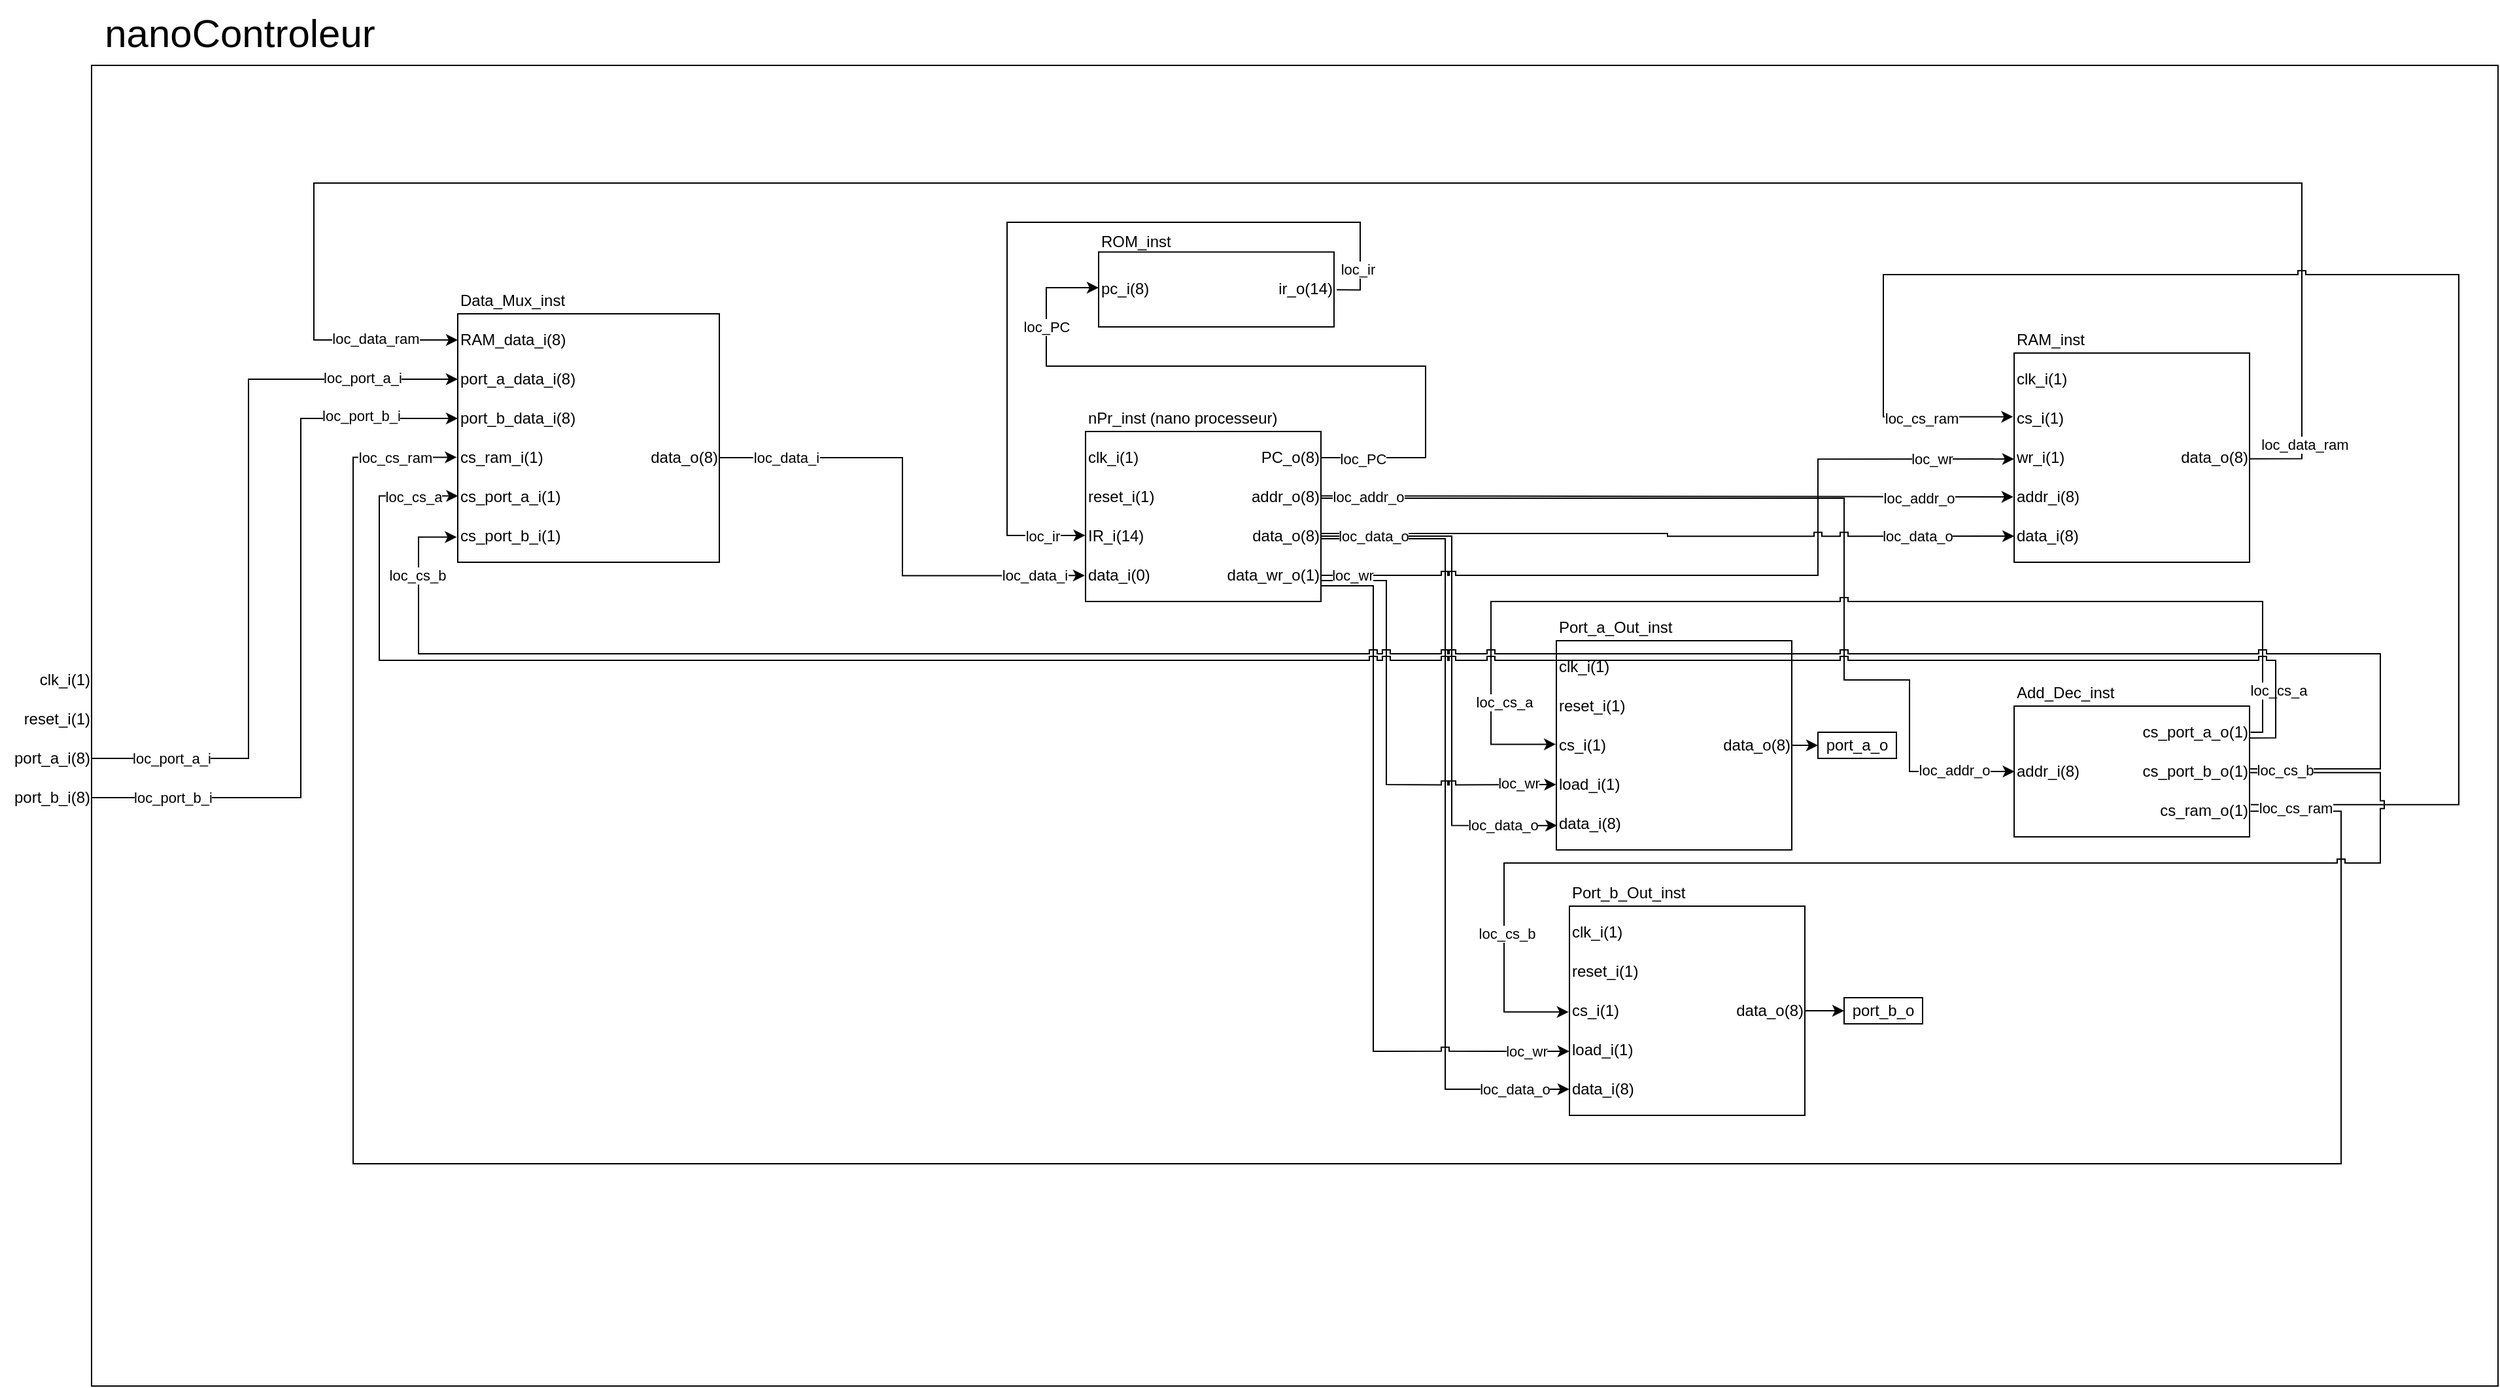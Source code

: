 <mxfile version="23.1.5" type="device">
  <diagram name="Page-1" id="jwIUeSGBcwA--1RXkkxF">
    <mxGraphModel dx="5884" dy="3225" grid="1" gridSize="10" guides="1" tooltips="1" connect="1" arrows="1" fold="1" page="1" pageScale="1" pageWidth="1169" pageHeight="827" math="0" shadow="0">
      <root>
        <mxCell id="0" />
        <mxCell id="1" parent="0" />
        <mxCell id="E9E0k4Lmu4292aCmrj8i-70" value="" style="whiteSpace=wrap;html=1;" vertex="1" parent="1">
          <mxGeometry x="-1050" y="-710" width="1840" height="1010" as="geometry" />
        </mxCell>
        <mxCell id="cXgWGchafQ5C-qkIUdc8-190" value="" style="group" parent="1" vertex="1" connectable="0">
          <mxGeometry x="-290" y="-450" width="180" height="150" as="geometry" />
        </mxCell>
        <mxCell id="cXgWGchafQ5C-qkIUdc8-164" value="" style="whiteSpace=wrap;html=1;" parent="cXgWGchafQ5C-qkIUdc8-190" vertex="1">
          <mxGeometry y="20" width="180" height="130" as="geometry" />
        </mxCell>
        <mxCell id="cXgWGchafQ5C-qkIUdc8-177" value="clk_i(1)" style="text;html=1;align=left;verticalAlign=middle;resizable=1;points=[];autosize=0;strokeColor=none;fillColor=none;movable=1;rotatable=1;deletable=1;editable=1;locked=0;connectable=1;" parent="cXgWGchafQ5C-qkIUdc8-190" vertex="1">
          <mxGeometry y="30" width="50" height="20" as="geometry" />
        </mxCell>
        <mxCell id="cXgWGchafQ5C-qkIUdc8-178" value="reset_i(1)" style="text;html=1;align=left;verticalAlign=middle;resizable=1;points=[];autosize=0;strokeColor=none;fillColor=none;movable=1;rotatable=1;deletable=1;editable=1;locked=0;connectable=1;" parent="cXgWGchafQ5C-qkIUdc8-190" vertex="1">
          <mxGeometry y="60" width="50" height="20" as="geometry" />
        </mxCell>
        <mxCell id="cXgWGchafQ5C-qkIUdc8-179" value="IR_i(14)" style="text;html=1;align=left;verticalAlign=middle;resizable=1;points=[];autosize=0;strokeColor=none;fillColor=none;movable=1;rotatable=1;deletable=1;editable=1;locked=0;connectable=1;" parent="cXgWGchafQ5C-qkIUdc8-190" vertex="1">
          <mxGeometry y="90" width="50" height="20" as="geometry" />
        </mxCell>
        <mxCell id="cXgWGchafQ5C-qkIUdc8-181" value="nPr_inst (nano processeur)" style="text;html=1;align=left;verticalAlign=middle;resizable=1;points=[];autosize=0;strokeColor=none;fillColor=none;movable=1;rotatable=1;deletable=1;editable=1;locked=0;connectable=1;" parent="cXgWGchafQ5C-qkIUdc8-190" vertex="1">
          <mxGeometry width="120" height="20" as="geometry" />
        </mxCell>
        <mxCell id="cXgWGchafQ5C-qkIUdc8-184" value="data_i(0)" style="text;html=1;align=left;verticalAlign=middle;resizable=1;points=[];autosize=0;strokeColor=none;fillColor=none;movable=1;rotatable=1;deletable=1;editable=1;locked=0;connectable=1;" parent="cXgWGchafQ5C-qkIUdc8-190" vertex="1">
          <mxGeometry y="120" width="70" height="20" as="geometry" />
        </mxCell>
        <mxCell id="cXgWGchafQ5C-qkIUdc8-185" value="PC_o(8)" style="text;html=1;align=right;verticalAlign=middle;resizable=1;points=[];autosize=0;strokeColor=none;fillColor=none;movable=1;rotatable=1;deletable=1;editable=1;locked=0;connectable=1;" parent="cXgWGchafQ5C-qkIUdc8-190" vertex="1">
          <mxGeometry x="90" y="30" width="90" height="20" as="geometry" />
        </mxCell>
        <mxCell id="cXgWGchafQ5C-qkIUdc8-186" value="addr_o(8)" style="text;html=1;align=right;verticalAlign=middle;resizable=1;points=[];autosize=0;strokeColor=none;fillColor=none;movable=1;rotatable=1;deletable=1;editable=1;locked=0;connectable=1;" parent="cXgWGchafQ5C-qkIUdc8-190" vertex="1">
          <mxGeometry x="90" y="60" width="90" height="20" as="geometry" />
        </mxCell>
        <mxCell id="OZgYHWr0lchqSJbdcPem-25" value="data_o(8)" style="text;html=1;align=right;verticalAlign=middle;resizable=1;points=[];autosize=0;strokeColor=none;fillColor=none;movable=1;rotatable=1;deletable=1;editable=1;locked=0;connectable=1;" parent="cXgWGchafQ5C-qkIUdc8-190" vertex="1">
          <mxGeometry x="90" y="90" width="90" height="20" as="geometry" />
        </mxCell>
        <mxCell id="OZgYHWr0lchqSJbdcPem-26" value="data_wr_o(1)" style="text;html=1;align=right;verticalAlign=middle;resizable=1;points=[];autosize=0;strokeColor=none;fillColor=none;movable=1;rotatable=1;deletable=1;editable=1;locked=0;connectable=1;" parent="cXgWGchafQ5C-qkIUdc8-190" vertex="1">
          <mxGeometry x="90" y="120" width="90" height="20" as="geometry" />
        </mxCell>
        <mxCell id="cXgWGchafQ5C-qkIUdc8-197" value="clk_i(1)" style="text;html=1;align=right;verticalAlign=middle;resizable=1;points=[];autosize=0;strokeColor=none;fillColor=none;movable=1;rotatable=1;deletable=1;editable=1;locked=0;connectable=1;" parent="1" vertex="1">
          <mxGeometry x="-1120" y="-250" width="70" height="20" as="geometry" />
        </mxCell>
        <mxCell id="cXgWGchafQ5C-qkIUdc8-198" value="reset_i(1)" style="text;html=1;align=right;verticalAlign=middle;resizable=1;points=[];autosize=0;strokeColor=none;fillColor=none;movable=1;rotatable=1;deletable=1;editable=1;locked=0;connectable=1;" parent="1" vertex="1">
          <mxGeometry x="-1110" y="-220" width="60" height="20" as="geometry" />
        </mxCell>
        <mxCell id="35" style="edgeStyle=orthogonalEdgeStyle;html=1;rounded=0;" parent="1" source="OZgYHWr0lchqSJbdcPem-23" target="OZgYHWr0lchqSJbdcPem-43" edge="1">
          <mxGeometry relative="1" as="geometry">
            <Array as="points">
              <mxPoint x="-930" y="-180" />
              <mxPoint x="-930" y="-470" />
            </Array>
          </mxGeometry>
        </mxCell>
        <mxCell id="37" value="loc_port_a_i" style="edgeLabel;html=1;align=center;verticalAlign=middle;resizable=0;points=[];" parent="35" vertex="1" connectable="0">
          <mxGeometry x="-0.908" relative="1" as="geometry">
            <mxPoint x="35" as="offset" />
          </mxGeometry>
        </mxCell>
        <mxCell id="39" value="loc_port_a_i" style="edgeLabel;html=1;align=center;verticalAlign=middle;resizable=0;points=[];" parent="35" vertex="1" connectable="0">
          <mxGeometry x="0.771" y="-2" relative="1" as="geometry">
            <mxPoint x="-8" y="-3" as="offset" />
          </mxGeometry>
        </mxCell>
        <mxCell id="OZgYHWr0lchqSJbdcPem-23" value="port_a_i(8)" style="text;html=1;align=right;verticalAlign=middle;resizable=1;points=[];autosize=0;strokeColor=none;fillColor=none;movable=1;rotatable=1;deletable=1;editable=1;locked=0;connectable=1;" parent="1" vertex="1">
          <mxGeometry x="-1110" y="-190" width="60" height="20" as="geometry" />
        </mxCell>
        <mxCell id="36" style="edgeStyle=orthogonalEdgeStyle;rounded=0;html=1;" parent="1" source="OZgYHWr0lchqSJbdcPem-24" target="OZgYHWr0lchqSJbdcPem-44" edge="1">
          <mxGeometry relative="1" as="geometry">
            <Array as="points">
              <mxPoint x="-890" y="-150" />
              <mxPoint x="-890" y="-440" />
            </Array>
          </mxGeometry>
        </mxCell>
        <mxCell id="38" value="loc_port_b_i" style="edgeLabel;html=1;align=center;verticalAlign=middle;resizable=0;points=[];" parent="36" vertex="1" connectable="0">
          <mxGeometry x="-0.87" relative="1" as="geometry">
            <mxPoint x="25" as="offset" />
          </mxGeometry>
        </mxCell>
        <mxCell id="40" value="loc_port_b_i" style="edgeLabel;html=1;align=center;verticalAlign=middle;resizable=0;points=[];" parent="36" vertex="1" connectable="0">
          <mxGeometry x="0.724" y="2" relative="1" as="geometry">
            <mxPoint x="4" as="offset" />
          </mxGeometry>
        </mxCell>
        <mxCell id="OZgYHWr0lchqSJbdcPem-24" value="port_b_i(8)" style="text;html=1;align=right;verticalAlign=middle;resizable=1;points=[];autosize=0;strokeColor=none;fillColor=none;movable=1;rotatable=1;deletable=1;editable=1;locked=0;connectable=1;" parent="1" vertex="1">
          <mxGeometry x="-1110" y="-160" width="60" height="20" as="geometry" />
        </mxCell>
        <mxCell id="OZgYHWr0lchqSJbdcPem-55" value="" style="group" parent="1" vertex="1" connectable="0">
          <mxGeometry x="-770" y="-540" width="200" height="210" as="geometry" />
        </mxCell>
        <mxCell id="OZgYHWr0lchqSJbdcPem-41" value="" style="whiteSpace=wrap;html=1;" parent="OZgYHWr0lchqSJbdcPem-55" vertex="1">
          <mxGeometry y="20" width="200" height="190" as="geometry" />
        </mxCell>
        <mxCell id="OZgYHWr0lchqSJbdcPem-42" value="RAM_data_i(8)" style="text;html=1;align=left;verticalAlign=middle;resizable=1;points=[];autosize=0;strokeColor=none;fillColor=none;movable=1;rotatable=1;deletable=1;editable=1;locked=0;connectable=1;" parent="OZgYHWr0lchqSJbdcPem-55" vertex="1">
          <mxGeometry y="30" width="100" height="20" as="geometry" />
        </mxCell>
        <mxCell id="OZgYHWr0lchqSJbdcPem-43" value="port_a_data_i(8)" style="text;html=1;align=left;verticalAlign=middle;resizable=1;points=[];autosize=0;strokeColor=none;fillColor=none;movable=1;rotatable=1;deletable=1;editable=1;locked=0;connectable=1;" parent="OZgYHWr0lchqSJbdcPem-55" vertex="1">
          <mxGeometry y="60" width="100" height="20" as="geometry" />
        </mxCell>
        <mxCell id="OZgYHWr0lchqSJbdcPem-44" value="port_b_data_i(8)" style="text;html=1;align=left;verticalAlign=middle;resizable=1;points=[];autosize=0;strokeColor=none;fillColor=none;movable=1;rotatable=1;deletable=1;editable=1;locked=0;connectable=1;" parent="OZgYHWr0lchqSJbdcPem-55" vertex="1">
          <mxGeometry y="90" width="100" height="20" as="geometry" />
        </mxCell>
        <mxCell id="OZgYHWr0lchqSJbdcPem-45" value="Data_Mux_inst" style="text;html=1;align=left;verticalAlign=middle;resizable=1;points=[];autosize=0;strokeColor=none;fillColor=none;movable=1;rotatable=1;deletable=1;editable=1;locked=0;connectable=1;" parent="OZgYHWr0lchqSJbdcPem-55" vertex="1">
          <mxGeometry width="133.333" height="20" as="geometry" />
        </mxCell>
        <mxCell id="OZgYHWr0lchqSJbdcPem-46" value="cs_ram_i(1)" style="text;html=1;align=left;verticalAlign=middle;resizable=1;points=[];autosize=0;strokeColor=none;fillColor=none;movable=1;rotatable=1;deletable=1;editable=1;locked=0;connectable=1;" parent="OZgYHWr0lchqSJbdcPem-55" vertex="1">
          <mxGeometry y="120" width="77.778" height="20" as="geometry" />
        </mxCell>
        <mxCell id="OZgYHWr0lchqSJbdcPem-49" value="data_o(8)" style="text;html=1;align=right;verticalAlign=middle;resizable=1;points=[];autosize=0;strokeColor=none;fillColor=none;movable=1;rotatable=1;deletable=1;editable=1;locked=0;connectable=1;" parent="OZgYHWr0lchqSJbdcPem-55" vertex="1">
          <mxGeometry x="100" y="120" width="100" height="20" as="geometry" />
        </mxCell>
        <mxCell id="OZgYHWr0lchqSJbdcPem-53" value="cs_port_a_i(1)" style="text;html=1;align=left;verticalAlign=middle;resizable=1;points=[];autosize=0;strokeColor=none;fillColor=none;movable=1;rotatable=1;deletable=1;editable=1;locked=0;connectable=1;" parent="OZgYHWr0lchqSJbdcPem-55" vertex="1">
          <mxGeometry y="150" width="100" height="20" as="geometry" />
        </mxCell>
        <mxCell id="OZgYHWr0lchqSJbdcPem-54" value="cs_port_b_i(1)" style="text;html=1;align=left;verticalAlign=middle;resizable=1;points=[];autosize=0;strokeColor=none;fillColor=none;movable=1;rotatable=1;deletable=1;editable=1;locked=0;connectable=1;" parent="OZgYHWr0lchqSJbdcPem-55" vertex="1">
          <mxGeometry y="180" width="100" height="20" as="geometry" />
        </mxCell>
        <mxCell id="OZgYHWr0lchqSJbdcPem-68" value="" style="group" parent="1" vertex="1" connectable="0">
          <mxGeometry x="70" y="-290" width="180" height="180" as="geometry" />
        </mxCell>
        <mxCell id="OZgYHWr0lchqSJbdcPem-69" value="" style="whiteSpace=wrap;html=1;" parent="OZgYHWr0lchqSJbdcPem-68" vertex="1">
          <mxGeometry y="20" width="180" height="160" as="geometry" />
        </mxCell>
        <mxCell id="OZgYHWr0lchqSJbdcPem-70" value="clk_i(1)" style="text;html=1;align=left;verticalAlign=middle;resizable=1;points=[];autosize=0;strokeColor=none;fillColor=none;movable=1;rotatable=1;deletable=1;editable=1;locked=0;connectable=1;" parent="OZgYHWr0lchqSJbdcPem-68" vertex="1">
          <mxGeometry y="30" width="50" height="20" as="geometry" />
        </mxCell>
        <mxCell id="OZgYHWr0lchqSJbdcPem-71" value="cs_i(1)" style="text;html=1;align=left;verticalAlign=middle;resizable=1;points=[];autosize=0;strokeColor=none;fillColor=none;movable=1;rotatable=1;deletable=1;editable=1;locked=0;connectable=1;" parent="OZgYHWr0lchqSJbdcPem-68" vertex="1">
          <mxGeometry y="90" width="50" height="20" as="geometry" />
        </mxCell>
        <mxCell id="OZgYHWr0lchqSJbdcPem-72" value="reset_i(1)" style="text;html=1;align=left;verticalAlign=middle;resizable=1;points=[];autosize=0;strokeColor=none;fillColor=none;movable=1;rotatable=1;deletable=1;editable=1;locked=0;connectable=1;" parent="OZgYHWr0lchqSJbdcPem-68" vertex="1">
          <mxGeometry y="60" width="50" height="20" as="geometry" />
        </mxCell>
        <mxCell id="OZgYHWr0lchqSJbdcPem-73" value="Port_a_Out_inst" style="text;html=1;align=left;verticalAlign=middle;resizable=1;points=[];autosize=0;strokeColor=none;fillColor=none;movable=1;rotatable=1;deletable=1;editable=1;locked=0;connectable=1;" parent="OZgYHWr0lchqSJbdcPem-68" vertex="1">
          <mxGeometry width="120" height="20" as="geometry" />
        </mxCell>
        <mxCell id="OZgYHWr0lchqSJbdcPem-74" value="load_i(1)" style="text;html=1;align=left;verticalAlign=middle;resizable=1;points=[];autosize=0;strokeColor=none;fillColor=none;movable=1;rotatable=1;deletable=1;editable=1;locked=0;connectable=1;" parent="OZgYHWr0lchqSJbdcPem-68" vertex="1">
          <mxGeometry y="120" width="70" height="20" as="geometry" />
        </mxCell>
        <mxCell id="OZgYHWr0lchqSJbdcPem-75" value="data_o(8)" style="text;html=1;align=right;verticalAlign=middle;resizable=1;points=[];autosize=0;strokeColor=none;fillColor=none;movable=1;rotatable=1;deletable=1;editable=1;locked=0;connectable=1;" parent="OZgYHWr0lchqSJbdcPem-68" vertex="1">
          <mxGeometry x="90" y="90" width="90" height="20" as="geometry" />
        </mxCell>
        <mxCell id="OZgYHWr0lchqSJbdcPem-76" value="data_i(8)" style="text;html=1;align=left;verticalAlign=middle;resizable=1;points=[];autosize=0;strokeColor=none;fillColor=none;movable=1;rotatable=1;deletable=1;editable=1;locked=0;connectable=1;" parent="OZgYHWr0lchqSJbdcPem-68" vertex="1">
          <mxGeometry y="150" width="70" height="20" as="geometry" />
        </mxCell>
        <mxCell id="OZgYHWr0lchqSJbdcPem-77" value="" style="group" parent="1" vertex="1" connectable="0">
          <mxGeometry x="80" y="-87" width="180" height="180" as="geometry" />
        </mxCell>
        <mxCell id="OZgYHWr0lchqSJbdcPem-78" value="" style="whiteSpace=wrap;html=1;" parent="OZgYHWr0lchqSJbdcPem-77" vertex="1">
          <mxGeometry y="20" width="180" height="160" as="geometry" />
        </mxCell>
        <mxCell id="OZgYHWr0lchqSJbdcPem-79" value="clk_i(1)" style="text;html=1;align=left;verticalAlign=middle;resizable=1;points=[];autosize=0;strokeColor=none;fillColor=none;movable=1;rotatable=1;deletable=1;editable=1;locked=0;connectable=1;" parent="OZgYHWr0lchqSJbdcPem-77" vertex="1">
          <mxGeometry y="30" width="50" height="20" as="geometry" />
        </mxCell>
        <mxCell id="OZgYHWr0lchqSJbdcPem-80" value="cs_i(1)" style="text;html=1;align=left;verticalAlign=middle;resizable=1;points=[];autosize=0;strokeColor=none;fillColor=none;movable=1;rotatable=1;deletable=1;editable=1;locked=0;connectable=1;" parent="OZgYHWr0lchqSJbdcPem-77" vertex="1">
          <mxGeometry y="90" width="50" height="20" as="geometry" />
        </mxCell>
        <mxCell id="OZgYHWr0lchqSJbdcPem-81" value="reset_i(1)" style="text;html=1;align=left;verticalAlign=middle;resizable=1;points=[];autosize=0;strokeColor=none;fillColor=none;movable=1;rotatable=1;deletable=1;editable=1;locked=0;connectable=1;" parent="OZgYHWr0lchqSJbdcPem-77" vertex="1">
          <mxGeometry y="60" width="50" height="20" as="geometry" />
        </mxCell>
        <mxCell id="OZgYHWr0lchqSJbdcPem-82" value="Port_b_Out_inst" style="text;html=1;align=left;verticalAlign=middle;resizable=1;points=[];autosize=0;strokeColor=none;fillColor=none;movable=1;rotatable=1;deletable=1;editable=1;locked=0;connectable=1;" parent="OZgYHWr0lchqSJbdcPem-77" vertex="1">
          <mxGeometry width="120" height="20" as="geometry" />
        </mxCell>
        <mxCell id="OZgYHWr0lchqSJbdcPem-83" value="load_i(1)" style="text;html=1;align=left;verticalAlign=middle;resizable=1;points=[];autosize=0;strokeColor=none;fillColor=none;movable=1;rotatable=1;deletable=1;editable=1;locked=0;connectable=1;" parent="OZgYHWr0lchqSJbdcPem-77" vertex="1">
          <mxGeometry y="120" width="70" height="20" as="geometry" />
        </mxCell>
        <mxCell id="OZgYHWr0lchqSJbdcPem-84" value="data_o(8)" style="text;html=1;align=right;verticalAlign=middle;resizable=1;points=[];autosize=0;strokeColor=none;fillColor=none;movable=1;rotatable=1;deletable=1;editable=1;locked=0;connectable=1;" parent="OZgYHWr0lchqSJbdcPem-77" vertex="1">
          <mxGeometry x="90" y="90" width="90" height="20" as="geometry" />
        </mxCell>
        <mxCell id="OZgYHWr0lchqSJbdcPem-85" value="data_i(8)" style="text;html=1;align=left;verticalAlign=middle;resizable=1;points=[];autosize=0;strokeColor=none;fillColor=none;movable=1;rotatable=1;deletable=1;editable=1;locked=0;connectable=1;" parent="OZgYHWr0lchqSJbdcPem-77" vertex="1">
          <mxGeometry y="150" width="70" height="20" as="geometry" />
        </mxCell>
        <mxCell id="OZgYHWr0lchqSJbdcPem-97" value="" style="group" parent="1" vertex="1" connectable="0">
          <mxGeometry x="420" y="-240" width="180" height="120" as="geometry" />
        </mxCell>
        <mxCell id="OZgYHWr0lchqSJbdcPem-87" value="" style="whiteSpace=wrap;html=1;" parent="OZgYHWr0lchqSJbdcPem-97" vertex="1">
          <mxGeometry y="20" width="180" height="100" as="geometry" />
        </mxCell>
        <mxCell id="OZgYHWr0lchqSJbdcPem-89" value="addr_i(8)" style="text;html=1;align=left;verticalAlign=middle;resizable=1;points=[];autosize=0;strokeColor=none;fillColor=none;movable=1;rotatable=1;deletable=1;editable=1;locked=0;connectable=1;" parent="OZgYHWr0lchqSJbdcPem-97" vertex="1">
          <mxGeometry y="60" width="50" height="20" as="geometry" />
        </mxCell>
        <mxCell id="OZgYHWr0lchqSJbdcPem-91" value="Add_Dec_inst" style="text;html=1;align=left;verticalAlign=middle;resizable=1;points=[];autosize=0;strokeColor=none;fillColor=none;movable=1;rotatable=1;deletable=1;editable=1;locked=0;connectable=1;" parent="OZgYHWr0lchqSJbdcPem-97" vertex="1">
          <mxGeometry width="120" height="20" as="geometry" />
        </mxCell>
        <mxCell id="OZgYHWr0lchqSJbdcPem-93" value="cs_port_a_o(1)" style="text;html=1;align=right;verticalAlign=middle;resizable=1;points=[];autosize=0;strokeColor=none;fillColor=none;movable=1;rotatable=1;deletable=1;editable=1;locked=0;connectable=1;" parent="OZgYHWr0lchqSJbdcPem-97" vertex="1">
          <mxGeometry x="90" y="30" width="90" height="20" as="geometry" />
        </mxCell>
        <mxCell id="OZgYHWr0lchqSJbdcPem-94" value="cs_port_b_o(1)" style="text;html=1;align=right;verticalAlign=middle;resizable=1;points=[];autosize=0;strokeColor=none;fillColor=none;movable=1;rotatable=1;deletable=1;editable=1;locked=0;connectable=1;" parent="OZgYHWr0lchqSJbdcPem-97" vertex="1">
          <mxGeometry x="90" y="60" width="90" height="20" as="geometry" />
        </mxCell>
        <mxCell id="OZgYHWr0lchqSJbdcPem-95" value="cs_ram_o(1)" style="text;html=1;align=right;verticalAlign=middle;resizable=1;points=[];autosize=0;strokeColor=none;fillColor=none;movable=1;rotatable=1;deletable=1;editable=1;locked=0;connectable=1;" parent="OZgYHWr0lchqSJbdcPem-97" vertex="1">
          <mxGeometry x="90" y="90" width="90" height="20" as="geometry" />
        </mxCell>
        <mxCell id="OZgYHWr0lchqSJbdcPem-27" value="" style="group" parent="1" vertex="1" connectable="0">
          <mxGeometry x="-280" y="-580" width="180" height="70" as="geometry" />
        </mxCell>
        <mxCell id="OZgYHWr0lchqSJbdcPem-28" value="" style="whiteSpace=wrap;html=1;" parent="OZgYHWr0lchqSJbdcPem-27" vertex="1">
          <mxGeometry y="12.727" width="180" height="57.273" as="geometry" />
        </mxCell>
        <mxCell id="OZgYHWr0lchqSJbdcPem-32" value="ROM_inst" style="text;html=1;align=left;verticalAlign=middle;resizable=1;points=[];autosize=0;strokeColor=none;fillColor=none;movable=1;rotatable=1;deletable=1;editable=1;locked=0;connectable=1;" parent="OZgYHWr0lchqSJbdcPem-27" vertex="1">
          <mxGeometry y="0.119" width="120" height="9.333" as="geometry" />
        </mxCell>
        <mxCell id="OZgYHWr0lchqSJbdcPem-38" value="pc_i(8)" style="text;html=1;align=left;verticalAlign=middle;resizable=1;points=[];autosize=0;strokeColor=none;fillColor=none;movable=1;rotatable=1;deletable=1;editable=1;locked=0;connectable=1;" parent="OZgYHWr0lchqSJbdcPem-27" vertex="1">
          <mxGeometry y="31.36" width="60" height="20" as="geometry" />
        </mxCell>
        <mxCell id="OZgYHWr0lchqSJbdcPem-39" value="ir_o(14)" style="text;html=1;align=right;verticalAlign=middle;resizable=1;points=[];autosize=0;strokeColor=none;fillColor=none;movable=1;rotatable=1;deletable=1;editable=1;locked=0;connectable=1;" parent="OZgYHWr0lchqSJbdcPem-27" vertex="1">
          <mxGeometry x="90" y="31.36" width="90" height="20" as="geometry" />
        </mxCell>
        <mxCell id="OZgYHWr0lchqSJbdcPem-103" style="edgeStyle=orthogonalEdgeStyle;rounded=0;orthogonalLoop=1;jettySize=auto;html=1;entryX=0;entryY=0.432;entryDx=0;entryDy=0;entryPerimeter=0;" parent="1" source="cXgWGchafQ5C-qkIUdc8-185" target="OZgYHWr0lchqSJbdcPem-38" edge="1">
          <mxGeometry relative="1" as="geometry">
            <Array as="points">
              <mxPoint x="-30" y="-410" />
              <mxPoint x="-30" y="-480" />
              <mxPoint x="-320" y="-480" />
              <mxPoint x="-320" y="-540" />
            </Array>
          </mxGeometry>
        </mxCell>
        <mxCell id="24" value="loc_PC" style="edgeLabel;html=1;align=center;verticalAlign=middle;resizable=0;points=[];" parent="OZgYHWr0lchqSJbdcPem-103" vertex="1" connectable="0">
          <mxGeometry x="-0.884" y="-1" relative="1" as="geometry">
            <mxPoint as="offset" />
          </mxGeometry>
        </mxCell>
        <mxCell id="32" value="loc_PC" style="edgeLabel;html=1;align=center;verticalAlign=middle;resizable=0;points=[];" parent="OZgYHWr0lchqSJbdcPem-103" vertex="1" connectable="0">
          <mxGeometry x="0.896" relative="1" as="geometry">
            <mxPoint x="-12" y="30" as="offset" />
          </mxGeometry>
        </mxCell>
        <mxCell id="OZgYHWr0lchqSJbdcPem-104" style="edgeStyle=orthogonalEdgeStyle;rounded=0;orthogonalLoop=1;jettySize=auto;html=1;entryX=-0.004;entryY=0.474;entryDx=0;entryDy=0;entryPerimeter=0;exitX=1.023;exitY=0.516;exitDx=0;exitDy=0;exitPerimeter=0;" parent="1" source="OZgYHWr0lchqSJbdcPem-39" target="cXgWGchafQ5C-qkIUdc8-179" edge="1">
          <mxGeometry relative="1" as="geometry">
            <Array as="points">
              <mxPoint x="-80" y="-538" />
              <mxPoint x="-80" y="-590" />
              <mxPoint x="-350" y="-590" />
              <mxPoint x="-350" y="-350" />
            </Array>
          </mxGeometry>
        </mxCell>
        <mxCell id="26" value="loc_ir" style="edgeLabel;html=1;align=center;verticalAlign=middle;resizable=0;points=[];" parent="OZgYHWr0lchqSJbdcPem-104" vertex="1" connectable="0">
          <mxGeometry x="0.897" relative="1" as="geometry">
            <mxPoint as="offset" />
          </mxGeometry>
        </mxCell>
        <mxCell id="33" value="loc_ir" style="edgeLabel;html=1;align=center;verticalAlign=middle;resizable=0;points=[];" parent="OZgYHWr0lchqSJbdcPem-104" vertex="1" connectable="0">
          <mxGeometry x="-0.894" y="2" relative="1" as="geometry">
            <mxPoint as="offset" />
          </mxGeometry>
        </mxCell>
        <mxCell id="OZgYHWr0lchqSJbdcPem-56" value="" style="group" parent="1" vertex="1" connectable="0">
          <mxGeometry x="420" y="-510" width="180" height="180" as="geometry" />
        </mxCell>
        <mxCell id="OZgYHWr0lchqSJbdcPem-57" value="" style="whiteSpace=wrap;html=1;" parent="OZgYHWr0lchqSJbdcPem-56" vertex="1">
          <mxGeometry y="20" width="180" height="160" as="geometry" />
        </mxCell>
        <mxCell id="OZgYHWr0lchqSJbdcPem-58" value="clk_i(1)" style="text;html=1;align=left;verticalAlign=middle;resizable=1;points=[];autosize=0;strokeColor=none;fillColor=none;movable=1;rotatable=1;deletable=1;editable=1;locked=0;connectable=1;" parent="OZgYHWr0lchqSJbdcPem-56" vertex="1">
          <mxGeometry y="30" width="50" height="20" as="geometry" />
        </mxCell>
        <mxCell id="OZgYHWr0lchqSJbdcPem-59" value="cs_i(1)" style="text;html=1;align=left;verticalAlign=middle;resizable=1;points=[];autosize=0;strokeColor=none;fillColor=none;movable=1;rotatable=1;deletable=1;editable=1;locked=0;connectable=1;" parent="OZgYHWr0lchqSJbdcPem-56" vertex="1">
          <mxGeometry y="60" width="50" height="20" as="geometry" />
        </mxCell>
        <mxCell id="OZgYHWr0lchqSJbdcPem-60" value="wr_i(1)" style="text;html=1;align=left;verticalAlign=middle;resizable=1;points=[];autosize=0;strokeColor=none;fillColor=none;movable=1;rotatable=1;deletable=1;editable=1;locked=0;connectable=1;" parent="OZgYHWr0lchqSJbdcPem-56" vertex="1">
          <mxGeometry y="90" width="50" height="20" as="geometry" />
        </mxCell>
        <mxCell id="OZgYHWr0lchqSJbdcPem-61" value="RAM_inst" style="text;html=1;align=left;verticalAlign=middle;resizable=1;points=[];autosize=0;strokeColor=none;fillColor=none;movable=1;rotatable=1;deletable=1;editable=1;locked=0;connectable=1;" parent="OZgYHWr0lchqSJbdcPem-56" vertex="1">
          <mxGeometry width="120" height="20" as="geometry" />
        </mxCell>
        <mxCell id="OZgYHWr0lchqSJbdcPem-62" value="addr_i(8)" style="text;html=1;align=left;verticalAlign=middle;resizable=1;points=[];autosize=0;strokeColor=none;fillColor=none;movable=1;rotatable=1;deletable=1;editable=1;locked=0;connectable=1;" parent="OZgYHWr0lchqSJbdcPem-56" vertex="1">
          <mxGeometry y="120" width="70" height="20" as="geometry" />
        </mxCell>
        <mxCell id="OZgYHWr0lchqSJbdcPem-65" value="data_o(8)" style="text;html=1;align=right;verticalAlign=middle;resizable=1;points=[];autosize=0;strokeColor=none;fillColor=none;movable=1;rotatable=1;deletable=1;editable=1;locked=0;connectable=1;" parent="OZgYHWr0lchqSJbdcPem-56" vertex="1">
          <mxGeometry x="90" y="90" width="90" height="20" as="geometry" />
        </mxCell>
        <mxCell id="OZgYHWr0lchqSJbdcPem-67" value="data_i(8)" style="text;html=1;align=left;verticalAlign=middle;resizable=1;points=[];autosize=0;strokeColor=none;fillColor=none;movable=1;rotatable=1;deletable=1;editable=1;locked=0;connectable=1;" parent="OZgYHWr0lchqSJbdcPem-56" vertex="1">
          <mxGeometry y="150" width="70" height="20" as="geometry" />
        </mxCell>
        <mxCell id="OZgYHWr0lchqSJbdcPem-106" style="edgeStyle=orthogonalEdgeStyle;rounded=0;orthogonalLoop=1;jettySize=auto;html=1;exitX=0.999;exitY=0.46;exitDx=0;exitDy=0;exitPerimeter=0;entryX=-0.008;entryY=0.5;entryDx=0;entryDy=0;entryPerimeter=0;jumpStyle=sharp;" parent="1" source="cXgWGchafQ5C-qkIUdc8-186" target="OZgYHWr0lchqSJbdcPem-62" edge="1">
          <mxGeometry relative="1" as="geometry">
            <mxPoint x="-99.52" y="-379.99" as="sourcePoint" />
            <mxPoint x="420" y="-320" as="targetPoint" />
            <Array as="points">
              <mxPoint x="155" y="-381" />
              <mxPoint x="419" y="-380" />
            </Array>
          </mxGeometry>
        </mxCell>
        <mxCell id="48" value="loc_addr_o" style="edgeLabel;html=1;align=center;verticalAlign=middle;resizable=0;points=[];" parent="OZgYHWr0lchqSJbdcPem-106" vertex="1" connectable="0">
          <mxGeometry x="0.726" y="-1" relative="1" as="geometry">
            <mxPoint as="offset" />
          </mxGeometry>
        </mxCell>
        <mxCell id="OZgYHWr0lchqSJbdcPem-107" style="edgeStyle=orthogonalEdgeStyle;rounded=0;orthogonalLoop=1;jettySize=auto;html=1;entryX=0.006;entryY=0.5;entryDx=0;entryDy=0;entryPerimeter=0;jumpStyle=sharp;" parent="1" source="cXgWGchafQ5C-qkIUdc8-186" target="OZgYHWr0lchqSJbdcPem-89" edge="1">
          <mxGeometry relative="1" as="geometry">
            <mxPoint x="-100" y="-346" as="sourcePoint" />
            <mxPoint x="430" y="-170" as="targetPoint" />
            <Array as="points">
              <mxPoint x="290" y="-379" />
              <mxPoint x="290" y="-240" />
              <mxPoint x="340" y="-240" />
              <mxPoint x="340" y="-170" />
            </Array>
          </mxGeometry>
        </mxCell>
        <mxCell id="30" value="loc_addr_o" style="edgeLabel;html=1;align=center;verticalAlign=middle;resizable=0;points=[];" parent="OZgYHWr0lchqSJbdcPem-107" vertex="1" connectable="0">
          <mxGeometry x="-0.902" y="-1" relative="1" as="geometry">
            <mxPoint y="-2" as="offset" />
          </mxGeometry>
        </mxCell>
        <mxCell id="66" value="loc_addr_o" style="edgeLabel;html=1;align=center;verticalAlign=middle;resizable=0;points=[];" parent="OZgYHWr0lchqSJbdcPem-107" vertex="1" connectable="0">
          <mxGeometry x="0.841" y="-1" relative="1" as="geometry">
            <mxPoint x="12" y="-2" as="offset" />
          </mxGeometry>
        </mxCell>
        <mxCell id="OZgYHWr0lchqSJbdcPem-109" style="edgeStyle=orthogonalEdgeStyle;rounded=0;orthogonalLoop=1;jettySize=auto;html=1;entryX=-0.008;entryY=0.509;entryDx=0;entryDy=0;entryPerimeter=0;" parent="1" source="OZgYHWr0lchqSJbdcPem-49" target="cXgWGchafQ5C-qkIUdc8-184" edge="1">
          <mxGeometry relative="1" as="geometry" />
        </mxCell>
        <mxCell id="28" value="loc_data_i" style="edgeLabel;html=1;align=center;verticalAlign=middle;resizable=0;points=[];" parent="OZgYHWr0lchqSJbdcPem-109" vertex="1" connectable="0">
          <mxGeometry x="0.74" y="-1" relative="1" as="geometry">
            <mxPoint x="9" y="-1" as="offset" />
          </mxGeometry>
        </mxCell>
        <mxCell id="41" value="loc_data_i" style="edgeLabel;html=1;align=center;verticalAlign=middle;resizable=0;points=[];" parent="OZgYHWr0lchqSJbdcPem-109" vertex="1" connectable="0">
          <mxGeometry x="-0.726" relative="1" as="geometry">
            <mxPoint as="offset" />
          </mxGeometry>
        </mxCell>
        <mxCell id="OZgYHWr0lchqSJbdcPem-113" style="edgeStyle=orthogonalEdgeStyle;rounded=0;orthogonalLoop=1;jettySize=auto;html=1;entryX=0.009;entryY=0.567;entryDx=0;entryDy=0;entryPerimeter=0;" parent="1" source="OZgYHWr0lchqSJbdcPem-25" target="OZgYHWr0lchqSJbdcPem-76" edge="1">
          <mxGeometry relative="1" as="geometry">
            <Array as="points">
              <mxPoint x="-10" y="-350" />
              <mxPoint x="-10" y="-129" />
            </Array>
          </mxGeometry>
        </mxCell>
        <mxCell id="55" value="loc_data_o" style="edgeLabel;html=1;align=center;verticalAlign=middle;resizable=0;points=[];" parent="OZgYHWr0lchqSJbdcPem-113" vertex="1" connectable="0">
          <mxGeometry x="0.804" y="-1" relative="1" as="geometry">
            <mxPoint x="-2" y="-2" as="offset" />
          </mxGeometry>
        </mxCell>
        <mxCell id="OZgYHWr0lchqSJbdcPem-114" style="edgeStyle=orthogonalEdgeStyle;rounded=0;orthogonalLoop=1;jettySize=auto;html=1;entryX=-0.001;entryY=0.524;entryDx=0;entryDy=0;entryPerimeter=0;" parent="1" target="OZgYHWr0lchqSJbdcPem-85" edge="1">
          <mxGeometry relative="1" as="geometry">
            <mxPoint x="-110" y="-348" as="sourcePoint" />
            <mxPoint x="79.79" y="64.36" as="targetPoint" />
            <Array as="points">
              <mxPoint x="-15" y="-348" />
              <mxPoint x="-15" y="73" />
              <mxPoint x="80" y="73" />
            </Array>
          </mxGeometry>
        </mxCell>
        <mxCell id="65" value="loc_data_o" style="edgeLabel;html=1;align=center;verticalAlign=middle;resizable=0;points=[];" parent="OZgYHWr0lchqSJbdcPem-114" vertex="1" connectable="0">
          <mxGeometry x="0.89" y="1" relative="1" as="geometry">
            <mxPoint x="-9" y="1" as="offset" />
          </mxGeometry>
        </mxCell>
        <mxCell id="OZgYHWr0lchqSJbdcPem-115" style="edgeStyle=orthogonalEdgeStyle;rounded=0;orthogonalLoop=1;jettySize=auto;html=1;entryX=-0.001;entryY=0.553;entryDx=0;entryDy=0;entryPerimeter=0;jumpStyle=sharp;" parent="1" source="OZgYHWr0lchqSJbdcPem-26" target="OZgYHWr0lchqSJbdcPem-60" edge="1">
          <mxGeometry relative="1" as="geometry">
            <Array as="points">
              <mxPoint x="270" y="-320" />
              <mxPoint x="270" y="-409" />
            </Array>
          </mxGeometry>
        </mxCell>
        <mxCell id="47" value="loc_wr" style="edgeLabel;html=1;align=center;verticalAlign=middle;resizable=0;points=[];" parent="OZgYHWr0lchqSJbdcPem-115" vertex="1" connectable="0">
          <mxGeometry x="0.796" relative="1" as="geometry">
            <mxPoint as="offset" />
          </mxGeometry>
        </mxCell>
        <mxCell id="2" style="edgeStyle=orthogonalEdgeStyle;html=1;jumpStyle=sharp;rounded=0;entryX=0.001;entryY=0.503;entryDx=0;entryDy=0;entryPerimeter=0;" parent="1" target="OZgYHWr0lchqSJbdcPem-67" edge="1">
          <mxGeometry relative="1" as="geometry">
            <mxPoint x="-110" y="-352.0" as="sourcePoint" />
            <mxPoint x="420" y="-350" as="targetPoint" />
            <Array as="points">
              <mxPoint x="155" y="-352" />
              <mxPoint x="155" y="-350" />
            </Array>
          </mxGeometry>
        </mxCell>
        <mxCell id="29" value="loc_data_o" style="edgeLabel;html=1;align=center;verticalAlign=middle;resizable=0;points=[];" parent="2" vertex="1" connectable="0">
          <mxGeometry x="-0.877" relative="1" as="geometry">
            <mxPoint x="7" y="2" as="offset" />
          </mxGeometry>
        </mxCell>
        <mxCell id="49" value="loc_data_o" style="edgeLabel;html=1;align=center;verticalAlign=middle;resizable=0;points=[];" parent="2" vertex="1" connectable="0">
          <mxGeometry x="0.722" relative="1" as="geometry">
            <mxPoint as="offset" />
          </mxGeometry>
        </mxCell>
        <mxCell id="12" style="edgeStyle=orthogonalEdgeStyle;rounded=0;jumpStyle=sharp;html=1;entryX=-0.003;entryY=0.53;entryDx=0;entryDy=0;entryPerimeter=0;" parent="1" target="OZgYHWr0lchqSJbdcPem-74" edge="1">
          <mxGeometry relative="1" as="geometry">
            <mxPoint x="-110" y="-316" as="sourcePoint" />
            <mxPoint x="70.91" y="-157.02" as="targetPoint" />
            <Array as="points">
              <mxPoint x="-60" y="-316" />
              <mxPoint x="-60" y="-160" />
              <mxPoint x="70" y="-160" />
            </Array>
          </mxGeometry>
        </mxCell>
        <mxCell id="31" value="loc_wr" style="edgeLabel;html=1;align=center;verticalAlign=middle;resizable=0;points=[];" parent="12" vertex="1" connectable="0">
          <mxGeometry x="-0.901" y="-1" relative="1" as="geometry">
            <mxPoint x="7" y="-5" as="offset" />
          </mxGeometry>
        </mxCell>
        <mxCell id="53" value="loc_wr" style="edgeLabel;html=1;align=center;verticalAlign=middle;resizable=0;points=[];" parent="12" vertex="1" connectable="0">
          <mxGeometry x="0.738" y="1" relative="1" as="geometry">
            <mxPoint x="14" as="offset" />
          </mxGeometry>
        </mxCell>
        <mxCell id="13" style="edgeStyle=orthogonalEdgeStyle;rounded=0;jumpStyle=sharp;html=1;entryX=-0.001;entryY=0.54;entryDx=0;entryDy=0;entryPerimeter=0;" parent="1" target="OZgYHWr0lchqSJbdcPem-83" edge="1">
          <mxGeometry relative="1" as="geometry">
            <mxPoint x="-110" y="-312" as="sourcePoint" />
            <mxPoint x="80" y="40" as="targetPoint" />
            <Array as="points">
              <mxPoint x="-70" y="-312" />
              <mxPoint x="-70" y="44" />
              <mxPoint x="80" y="44" />
            </Array>
          </mxGeometry>
        </mxCell>
        <mxCell id="64" value="loc_wr" style="edgeLabel;html=1;align=center;verticalAlign=middle;resizable=0;points=[];" parent="13" vertex="1" connectable="0">
          <mxGeometry x="0.807" relative="1" as="geometry">
            <mxPoint x="19" as="offset" />
          </mxGeometry>
        </mxCell>
        <mxCell id="14" style="edgeStyle=orthogonalEdgeStyle;rounded=0;jumpStyle=sharp;html=1;exitX=1.003;exitY=0.541;exitDx=0;exitDy=0;exitPerimeter=0;" parent="1" source="OZgYHWr0lchqSJbdcPem-65" target="OZgYHWr0lchqSJbdcPem-42" edge="1">
          <mxGeometry relative="1" as="geometry">
            <Array as="points">
              <mxPoint x="640" y="-409" />
              <mxPoint x="640" y="-620" />
              <mxPoint x="-880" y="-620" />
              <mxPoint x="-880" y="-500" />
            </Array>
          </mxGeometry>
        </mxCell>
        <mxCell id="34" value="loc_data_ram" style="edgeLabel;html=1;align=center;verticalAlign=middle;resizable=0;points=[];" parent="14" vertex="1" connectable="0">
          <mxGeometry x="0.937" y="1" relative="1" as="geometry">
            <mxPoint as="offset" />
          </mxGeometry>
        </mxCell>
        <mxCell id="50" value="loc_data_ram" style="edgeLabel;html=1;align=center;verticalAlign=middle;resizable=0;points=[];" parent="14" vertex="1" connectable="0">
          <mxGeometry x="-0.927" y="-2" relative="1" as="geometry">
            <mxPoint y="22" as="offset" />
          </mxGeometry>
        </mxCell>
        <mxCell id="17" style="edgeStyle=orthogonalEdgeStyle;rounded=0;jumpStyle=sharp;html=1;entryX=-0.01;entryY=0.486;entryDx=0;entryDy=0;entryPerimeter=0;exitX=1.008;exitY=0.521;exitDx=0;exitDy=0;exitPerimeter=0;" parent="1" source="OZgYHWr0lchqSJbdcPem-95" target="OZgYHWr0lchqSJbdcPem-46" edge="1">
          <mxGeometry relative="1" as="geometry">
            <Array as="points">
              <mxPoint x="670" y="-140" />
              <mxPoint x="670" y="130" />
              <mxPoint x="-850" y="130" />
              <mxPoint x="-850" y="-410" />
            </Array>
          </mxGeometry>
        </mxCell>
        <mxCell id="42" value="loc_cs_ram" style="edgeLabel;html=1;align=center;verticalAlign=middle;resizable=0;points=[];" parent="17" vertex="1" connectable="0">
          <mxGeometry x="0.946" y="1" relative="1" as="geometry">
            <mxPoint x="19" y="1" as="offset" />
          </mxGeometry>
        </mxCell>
        <mxCell id="18" style="edgeStyle=orthogonalEdgeStyle;rounded=0;jumpStyle=sharp;html=1;entryX=-0.016;entryY=0.436;entryDx=0;entryDy=0;entryPerimeter=0;exitX=1.011;exitY=0.269;exitDx=0;exitDy=0;exitPerimeter=0;" parent="1" source="OZgYHWr0lchqSJbdcPem-95" target="OZgYHWr0lchqSJbdcPem-59" edge="1">
          <mxGeometry relative="1" as="geometry">
            <Array as="points">
              <mxPoint x="760" y="-145" />
              <mxPoint x="760" y="-550" />
              <mxPoint x="320" y="-550" />
              <mxPoint x="320" y="-441" />
            </Array>
          </mxGeometry>
        </mxCell>
        <mxCell id="46" value="loc_cs_ram" style="edgeLabel;html=1;align=center;verticalAlign=middle;resizable=0;points=[];" parent="18" vertex="1" connectable="0">
          <mxGeometry x="0.875" y="1" relative="1" as="geometry">
            <mxPoint x="5" y="2" as="offset" />
          </mxGeometry>
        </mxCell>
        <mxCell id="70" value="loc_cs_ram" style="edgeLabel;html=1;align=center;verticalAlign=middle;resizable=0;points=[];" parent="18" vertex="1" connectable="0">
          <mxGeometry x="-0.963" y="-2" relative="1" as="geometry">
            <mxPoint x="11" as="offset" />
          </mxGeometry>
        </mxCell>
        <mxCell id="20" style="edgeStyle=orthogonalEdgeStyle;rounded=0;jumpStyle=sharp;html=1;entryX=-0.009;entryY=0.461;entryDx=0;entryDy=0;entryPerimeter=0;exitX=1.009;exitY=0.5;exitDx=0;exitDy=0;exitPerimeter=0;" parent="1" source="OZgYHWr0lchqSJbdcPem-93" target="OZgYHWr0lchqSJbdcPem-71" edge="1">
          <mxGeometry relative="1" as="geometry">
            <Array as="points">
              <mxPoint x="610" y="-200" />
              <mxPoint x="610" y="-300" />
              <mxPoint x="20" y="-300" />
              <mxPoint x="20" y="-191" />
            </Array>
          </mxGeometry>
        </mxCell>
        <mxCell id="52" value="loc_cs_a" style="edgeLabel;html=1;align=center;verticalAlign=middle;resizable=0;points=[];" parent="20" vertex="1" connectable="0">
          <mxGeometry x="0.809" relative="1" as="geometry">
            <mxPoint x="10" as="offset" />
          </mxGeometry>
        </mxCell>
        <mxCell id="67" value="loc_cs_a" style="edgeLabel;html=1;align=center;verticalAlign=middle;resizable=0;points=[];" parent="20" vertex="1" connectable="0">
          <mxGeometry x="-0.917" y="1" relative="1" as="geometry">
            <mxPoint x="13" y="-6" as="offset" />
          </mxGeometry>
        </mxCell>
        <mxCell id="21" style="edgeStyle=orthogonalEdgeStyle;rounded=0;jumpStyle=sharp;html=1;entryX=-0.012;entryY=0.547;entryDx=0;entryDy=0;entryPerimeter=0;exitX=1.007;exitY=0.546;exitDx=0;exitDy=0;exitPerimeter=0;" parent="1" source="OZgYHWr0lchqSJbdcPem-94" target="OZgYHWr0lchqSJbdcPem-80" edge="1">
          <mxGeometry relative="1" as="geometry">
            <Array as="points">
              <mxPoint x="700" y="-169" />
              <mxPoint x="700" y="-100" />
              <mxPoint x="30" y="-100" />
              <mxPoint x="30" y="14" />
            </Array>
          </mxGeometry>
        </mxCell>
        <mxCell id="63" value="loc_cs_b" style="edgeLabel;html=1;align=center;verticalAlign=middle;resizable=0;points=[];" parent="21" vertex="1" connectable="0">
          <mxGeometry x="0.781" y="2" relative="1" as="geometry">
            <mxPoint as="offset" />
          </mxGeometry>
        </mxCell>
        <mxCell id="22" style="edgeStyle=orthogonalEdgeStyle;rounded=0;jumpStyle=sharp;html=1;entryX=0.002;entryY=0.463;entryDx=0;entryDy=0;entryPerimeter=0;exitX=0.994;exitY=0.467;exitDx=0;exitDy=0;exitPerimeter=0;" parent="1" target="OZgYHWr0lchqSJbdcPem-53" edge="1">
          <mxGeometry relative="1" as="geometry">
            <mxPoint x="599.46" y="-195.66" as="sourcePoint" />
            <mxPoint x="-800" y="-315" as="targetPoint" />
            <Array as="points">
              <mxPoint x="620" y="-196" />
              <mxPoint x="620" y="-255" />
              <mxPoint x="-830" y="-255" />
              <mxPoint x="-830" y="-381" />
            </Array>
          </mxGeometry>
        </mxCell>
        <mxCell id="43" value="loc_cs_a" style="edgeLabel;html=1;align=center;verticalAlign=middle;resizable=0;points=[];" parent="22" vertex="1" connectable="0">
          <mxGeometry x="0.954" y="-1" relative="1" as="geometry">
            <mxPoint x="5" y="-1" as="offset" />
          </mxGeometry>
        </mxCell>
        <mxCell id="23" style="edgeStyle=orthogonalEdgeStyle;rounded=0;jumpStyle=sharp;html=1;entryX=-0.008;entryY=0.539;entryDx=0;entryDy=0;entryPerimeter=0;exitX=1.007;exitY=0.402;exitDx=0;exitDy=0;exitPerimeter=0;" parent="1" source="OZgYHWr0lchqSJbdcPem-94" target="OZgYHWr0lchqSJbdcPem-54" edge="1">
          <mxGeometry relative="1" as="geometry">
            <Array as="points">
              <mxPoint x="700" y="-172" />
              <mxPoint x="700" y="-260" />
              <mxPoint x="-800" y="-260" />
              <mxPoint x="-800" y="-349" />
            </Array>
          </mxGeometry>
        </mxCell>
        <mxCell id="44" value="loc_cs_b" style="edgeLabel;html=1;align=center;verticalAlign=middle;resizable=0;points=[];" parent="23" vertex="1" connectable="0">
          <mxGeometry x="0.9" y="1" relative="1" as="geometry">
            <mxPoint y="-32" as="offset" />
          </mxGeometry>
        </mxCell>
        <mxCell id="69" value="loc_cs_b" style="edgeLabel;html=1;align=center;verticalAlign=middle;resizable=0;points=[];" parent="23" vertex="1" connectable="0">
          <mxGeometry x="-0.958" y="-1" relative="1" as="geometry">
            <mxPoint x="-12" as="offset" />
          </mxGeometry>
        </mxCell>
        <mxCell id="56" style="edgeStyle=orthogonalEdgeStyle;rounded=0;html=1;" parent="1" source="OZgYHWr0lchqSJbdcPem-75" target="59" edge="1">
          <mxGeometry relative="1" as="geometry">
            <mxPoint x="270.56" y="-188.53" as="targetPoint" />
          </mxGeometry>
        </mxCell>
        <mxCell id="59" value="port_a_o" style="whiteSpace=wrap;html=1;" parent="1" vertex="1">
          <mxGeometry x="270" y="-200" width="60" height="20" as="geometry" />
        </mxCell>
        <mxCell id="61" value="port_b_o" style="whiteSpace=wrap;html=1;" parent="1" vertex="1">
          <mxGeometry x="290" y="3" width="60" height="20" as="geometry" />
        </mxCell>
        <mxCell id="62" style="edgeStyle=orthogonalEdgeStyle;rounded=0;html=1;" parent="1" source="OZgYHWr0lchqSJbdcPem-84" target="61" edge="1">
          <mxGeometry relative="1" as="geometry" />
        </mxCell>
        <mxCell id="E9E0k4Lmu4292aCmrj8i-71" value="nanoControleur" style="text;html=1;align=center;verticalAlign=middle;resizable=0;points=[];autosize=1;strokeColor=none;fillColor=none;fontSize=30;" vertex="1" parent="1">
          <mxGeometry x="-1052" y="-760" width="230" height="50" as="geometry" />
        </mxCell>
      </root>
    </mxGraphModel>
  </diagram>
</mxfile>
